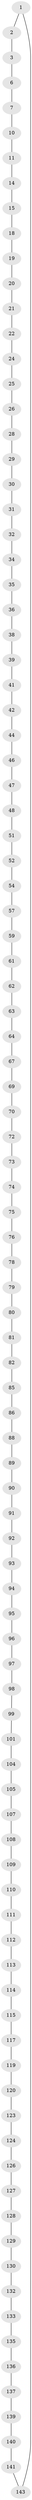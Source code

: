 // original degree distribution, {2: 1.0}
// Generated by graph-tools (version 1.1) at 2025/20/03/04/25 18:20:22]
// undirected, 100 vertices, 100 edges
graph export_dot {
graph [start="1"]
  node [color=gray90,style=filled];
  1;
  2;
  3 [super="+4"];
  6;
  7 [super="+8"];
  10;
  11 [super="+12"];
  14;
  15 [super="+16"];
  18;
  19;
  20;
  21;
  22 [super="+23"];
  24;
  25;
  26 [super="+27"];
  28;
  29;
  30;
  31;
  32 [super="+33"];
  34;
  35;
  36 [super="+37"];
  38;
  39 [super="+40"];
  41;
  42 [super="+43"];
  44 [super="+45"];
  46;
  47;
  48 [super="+49"];
  51;
  52 [super="+53"];
  54 [super="+55"];
  57 [super="+58"];
  59 [super="+60"];
  61;
  62;
  63;
  64 [super="+65"];
  67 [super="+68"];
  69;
  70 [super="+71"];
  72;
  73;
  74;
  75;
  76 [super="+77"];
  78;
  79;
  80;
  81;
  82 [super="+83"];
  85;
  86 [super="+87"];
  88;
  89;
  90;
  91;
  92;
  93;
  94;
  95;
  96;
  97;
  98;
  99 [super="+100"];
  101 [super="+102"];
  104;
  105 [super="+106"];
  107;
  108;
  109;
  110;
  111;
  112;
  113;
  114;
  115 [super="+116"];
  117 [super="+118"];
  119;
  120 [super="+121"];
  123;
  124 [super="+125"];
  126;
  127;
  128;
  129;
  130 [super="+131"];
  132;
  133 [super="+134"];
  135;
  136;
  137 [super="+138"];
  139;
  140;
  141 [super="+142"];
  143 [super="+144"];
  1 -- 2;
  1 -- 143;
  2 -- 3;
  3 -- 6;
  6 -- 7;
  7 -- 10;
  10 -- 11;
  11 -- 14;
  14 -- 15;
  15 -- 18;
  18 -- 19;
  19 -- 20;
  20 -- 21;
  21 -- 22;
  22 -- 24;
  24 -- 25;
  25 -- 26;
  26 -- 28;
  28 -- 29;
  29 -- 30;
  30 -- 31;
  31 -- 32;
  32 -- 34;
  34 -- 35;
  35 -- 36;
  36 -- 38;
  38 -- 39;
  39 -- 41;
  41 -- 42;
  42 -- 44;
  44 -- 46;
  46 -- 47;
  47 -- 48;
  48 -- 51;
  51 -- 52;
  52 -- 54;
  54 -- 57;
  57 -- 59;
  59 -- 61;
  61 -- 62;
  62 -- 63;
  63 -- 64;
  64 -- 67;
  67 -- 69;
  69 -- 70;
  70 -- 72;
  72 -- 73;
  73 -- 74;
  74 -- 75;
  75 -- 76;
  76 -- 78;
  78 -- 79;
  79 -- 80;
  80 -- 81;
  81 -- 82;
  82 -- 85;
  85 -- 86;
  86 -- 88;
  88 -- 89;
  89 -- 90;
  90 -- 91;
  91 -- 92;
  92 -- 93;
  93 -- 94;
  94 -- 95;
  95 -- 96;
  96 -- 97;
  97 -- 98;
  98 -- 99;
  99 -- 101;
  101 -- 104;
  104 -- 105;
  105 -- 107;
  107 -- 108;
  108 -- 109;
  109 -- 110;
  110 -- 111;
  111 -- 112;
  112 -- 113;
  113 -- 114;
  114 -- 115;
  115 -- 117;
  117 -- 119;
  119 -- 120;
  120 -- 123;
  123 -- 124;
  124 -- 126;
  126 -- 127;
  127 -- 128;
  128 -- 129;
  129 -- 130;
  130 -- 132;
  132 -- 133;
  133 -- 135;
  135 -- 136;
  136 -- 137;
  137 -- 139;
  139 -- 140;
  140 -- 141;
  141 -- 143;
}
